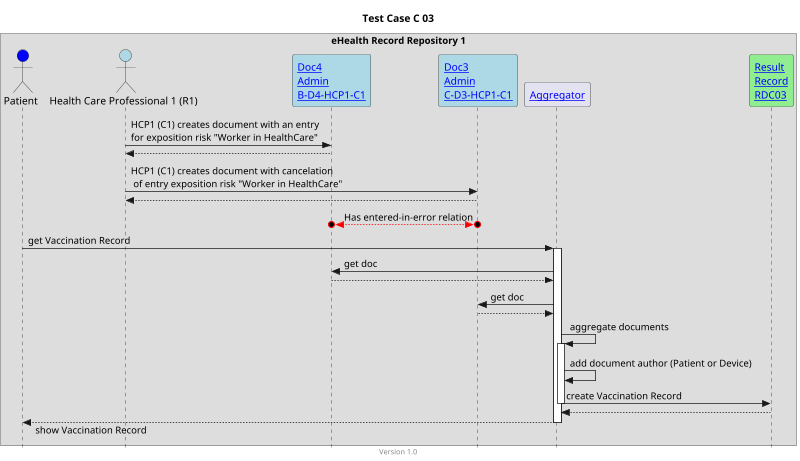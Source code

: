 @startuml
title Test Case C 03
footer Version 1.0
skinparam responseMessageBelowArrow true
skinparam style strictuml
scale max 800 width

box "eHealth Record Repository 1"
actor "Patient" as PAT #blue
actor "Health Care Professional 1 (R1)" as HCP1_C1 #lightblue
participant "[[Bundle-B-D4-HCP1-C1.html Doc4\nAdmin\nB-D4-HCP1-C1]]" as Doc4 #lightblue
participant "[[Bundle-C-D3-HCP1-C1.html Doc3\nAdmin\nC-D3-HCP1-C1]]" as Doc3 #lightblue
participant "[[aggregator.html Aggregator]]" as AGG
participant "[[Bundle-RDC03.html Result\nRecord\nRDC03]]" as RES #lightgreen
end box

HCP1_C1 -> Doc4: HCP1 (C1) creates document with an entry\nfor exposition risk "Worker in HealthCare"
HCP1_C1 <-- Doc4

HCP1_C1 -> Doc3: HCP1 (C1) creates document with cancelation\n of entry exposition risk "Worker in HealthCare"
HCP1_C1 <-- Doc3

Doc3 o<-[#red]->o Doc4: Has entered-in-error relation

PAT -> AGG: get Vaccination Record
activate AGG

AGG -> Doc4: get doc
AGG <-- Doc4

AGG -> Doc3: get doc
AGG <-- Doc3
 
AGG -> AGG: aggregate documents 
activate AGG
AGG -> AGG: add document author (Patient or Device)
AGG -> RES: create Vaccination Record
deactivate AGG
AGG <-- RES

PAT <-- AGG: show Vaccination Record
deactivate AGG


@enduml
